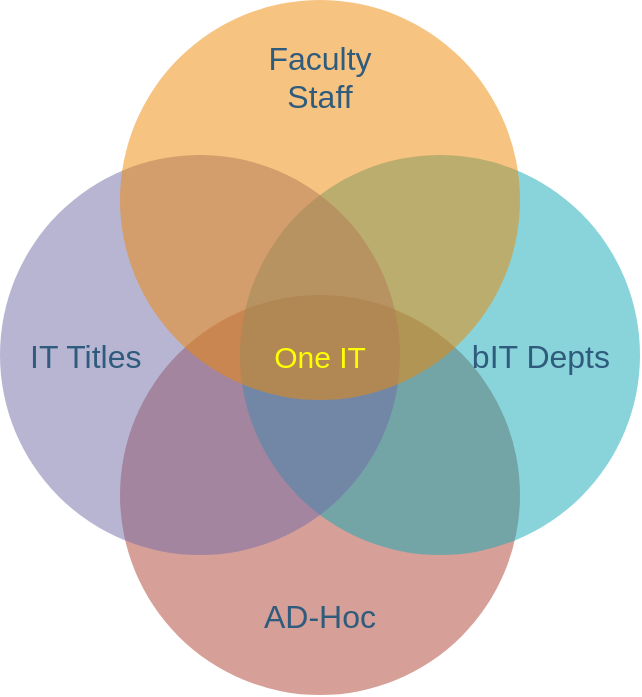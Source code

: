 <mxfile version="20.6.2" type="github">
  <diagram id="3228e29e-7158-1315-38df-8450db1d8a1d" name="Page-1">
    <mxGraphModel dx="2745" dy="576" grid="1" gridSize="10" guides="1" tooltips="1" connect="1" arrows="1" fold="1" page="1" pageScale="1" pageWidth="1169" pageHeight="827" background="none" math="0" shadow="0">
      <root>
        <mxCell id="0" />
        <mxCell id="1" parent="0" />
        <mxCell id="21640" value="&lt;div&gt;AD-Hoc&lt;/div&gt;" style="ellipse;whiteSpace=wrap;html=1;aspect=fixed;rounded=1;shadow=0;glass=0;labelBackgroundColor=none;strokeColor=none;strokeWidth=1;fillColor=#AE4132;gradientColor=none;fontFamily=Helvetica;fontSize=16;fontColor=#2F5B7C;align=center;opacity=50;verticalAlign=bottom;spacingBottom=15;spacing=15;" parent="1" vertex="1">
          <mxGeometry x="-1100" y="157.5" width="200" height="200" as="geometry" />
        </mxCell>
        <mxCell id="21639" value="bIT Depts" style="ellipse;whiteSpace=wrap;html=1;aspect=fixed;rounded=1;shadow=0;glass=0;labelBackgroundColor=none;strokeColor=none;strokeWidth=1;fillColor=#12AAB5;gradientColor=none;fontFamily=Helvetica;fontSize=16;fontColor=#2F5B7C;align=right;opacity=50;spacing=15;" parent="1" vertex="1">
          <mxGeometry x="-1040" y="87.5" width="200" height="200" as="geometry" />
        </mxCell>
        <mxCell id="21638" value="IT Titles" style="ellipse;whiteSpace=wrap;html=1;aspect=fixed;rounded=1;shadow=0;glass=0;labelBackgroundColor=none;strokeColor=none;strokeWidth=1;fillColor=#736CA8;gradientColor=none;fontFamily=Helvetica;fontSize=16;fontColor=#2F5B7C;align=left;opacity=50;spacing=15;" parent="1" vertex="1">
          <mxGeometry x="-1160" y="87.5" width="200" height="200" as="geometry" />
        </mxCell>
        <mxCell id="21637" value="Faculty&lt;br&gt;Staff" style="ellipse;whiteSpace=wrap;html=1;aspect=fixed;rounded=1;shadow=0;glass=0;labelBackgroundColor=none;strokeColor=none;strokeWidth=1;fillColor=#F08705;gradientColor=none;fontFamily=Helvetica;fontSize=16;fontColor=#2F5B7C;align=center;opacity=50;verticalAlign=top;spacing=15;" parent="1" vertex="1">
          <mxGeometry x="-1100" y="10" width="200" height="200" as="geometry" />
        </mxCell>
        <mxCell id="QYALVXL8oTtBSw0v3C-n-21655" value="&lt;font style=&quot;font-size: 15px;&quot; color=&quot;#FFFF00&quot;&gt;One IT&lt;/font&gt;" style="text;html=1;strokeColor=none;fillColor=none;align=center;verticalAlign=middle;whiteSpace=wrap;rounded=0;opacity=50;fontSize=15;" vertex="1" parent="1">
          <mxGeometry x="-1030" y="173" width="60" height="30" as="geometry" />
        </mxCell>
      </root>
    </mxGraphModel>
  </diagram>
</mxfile>
